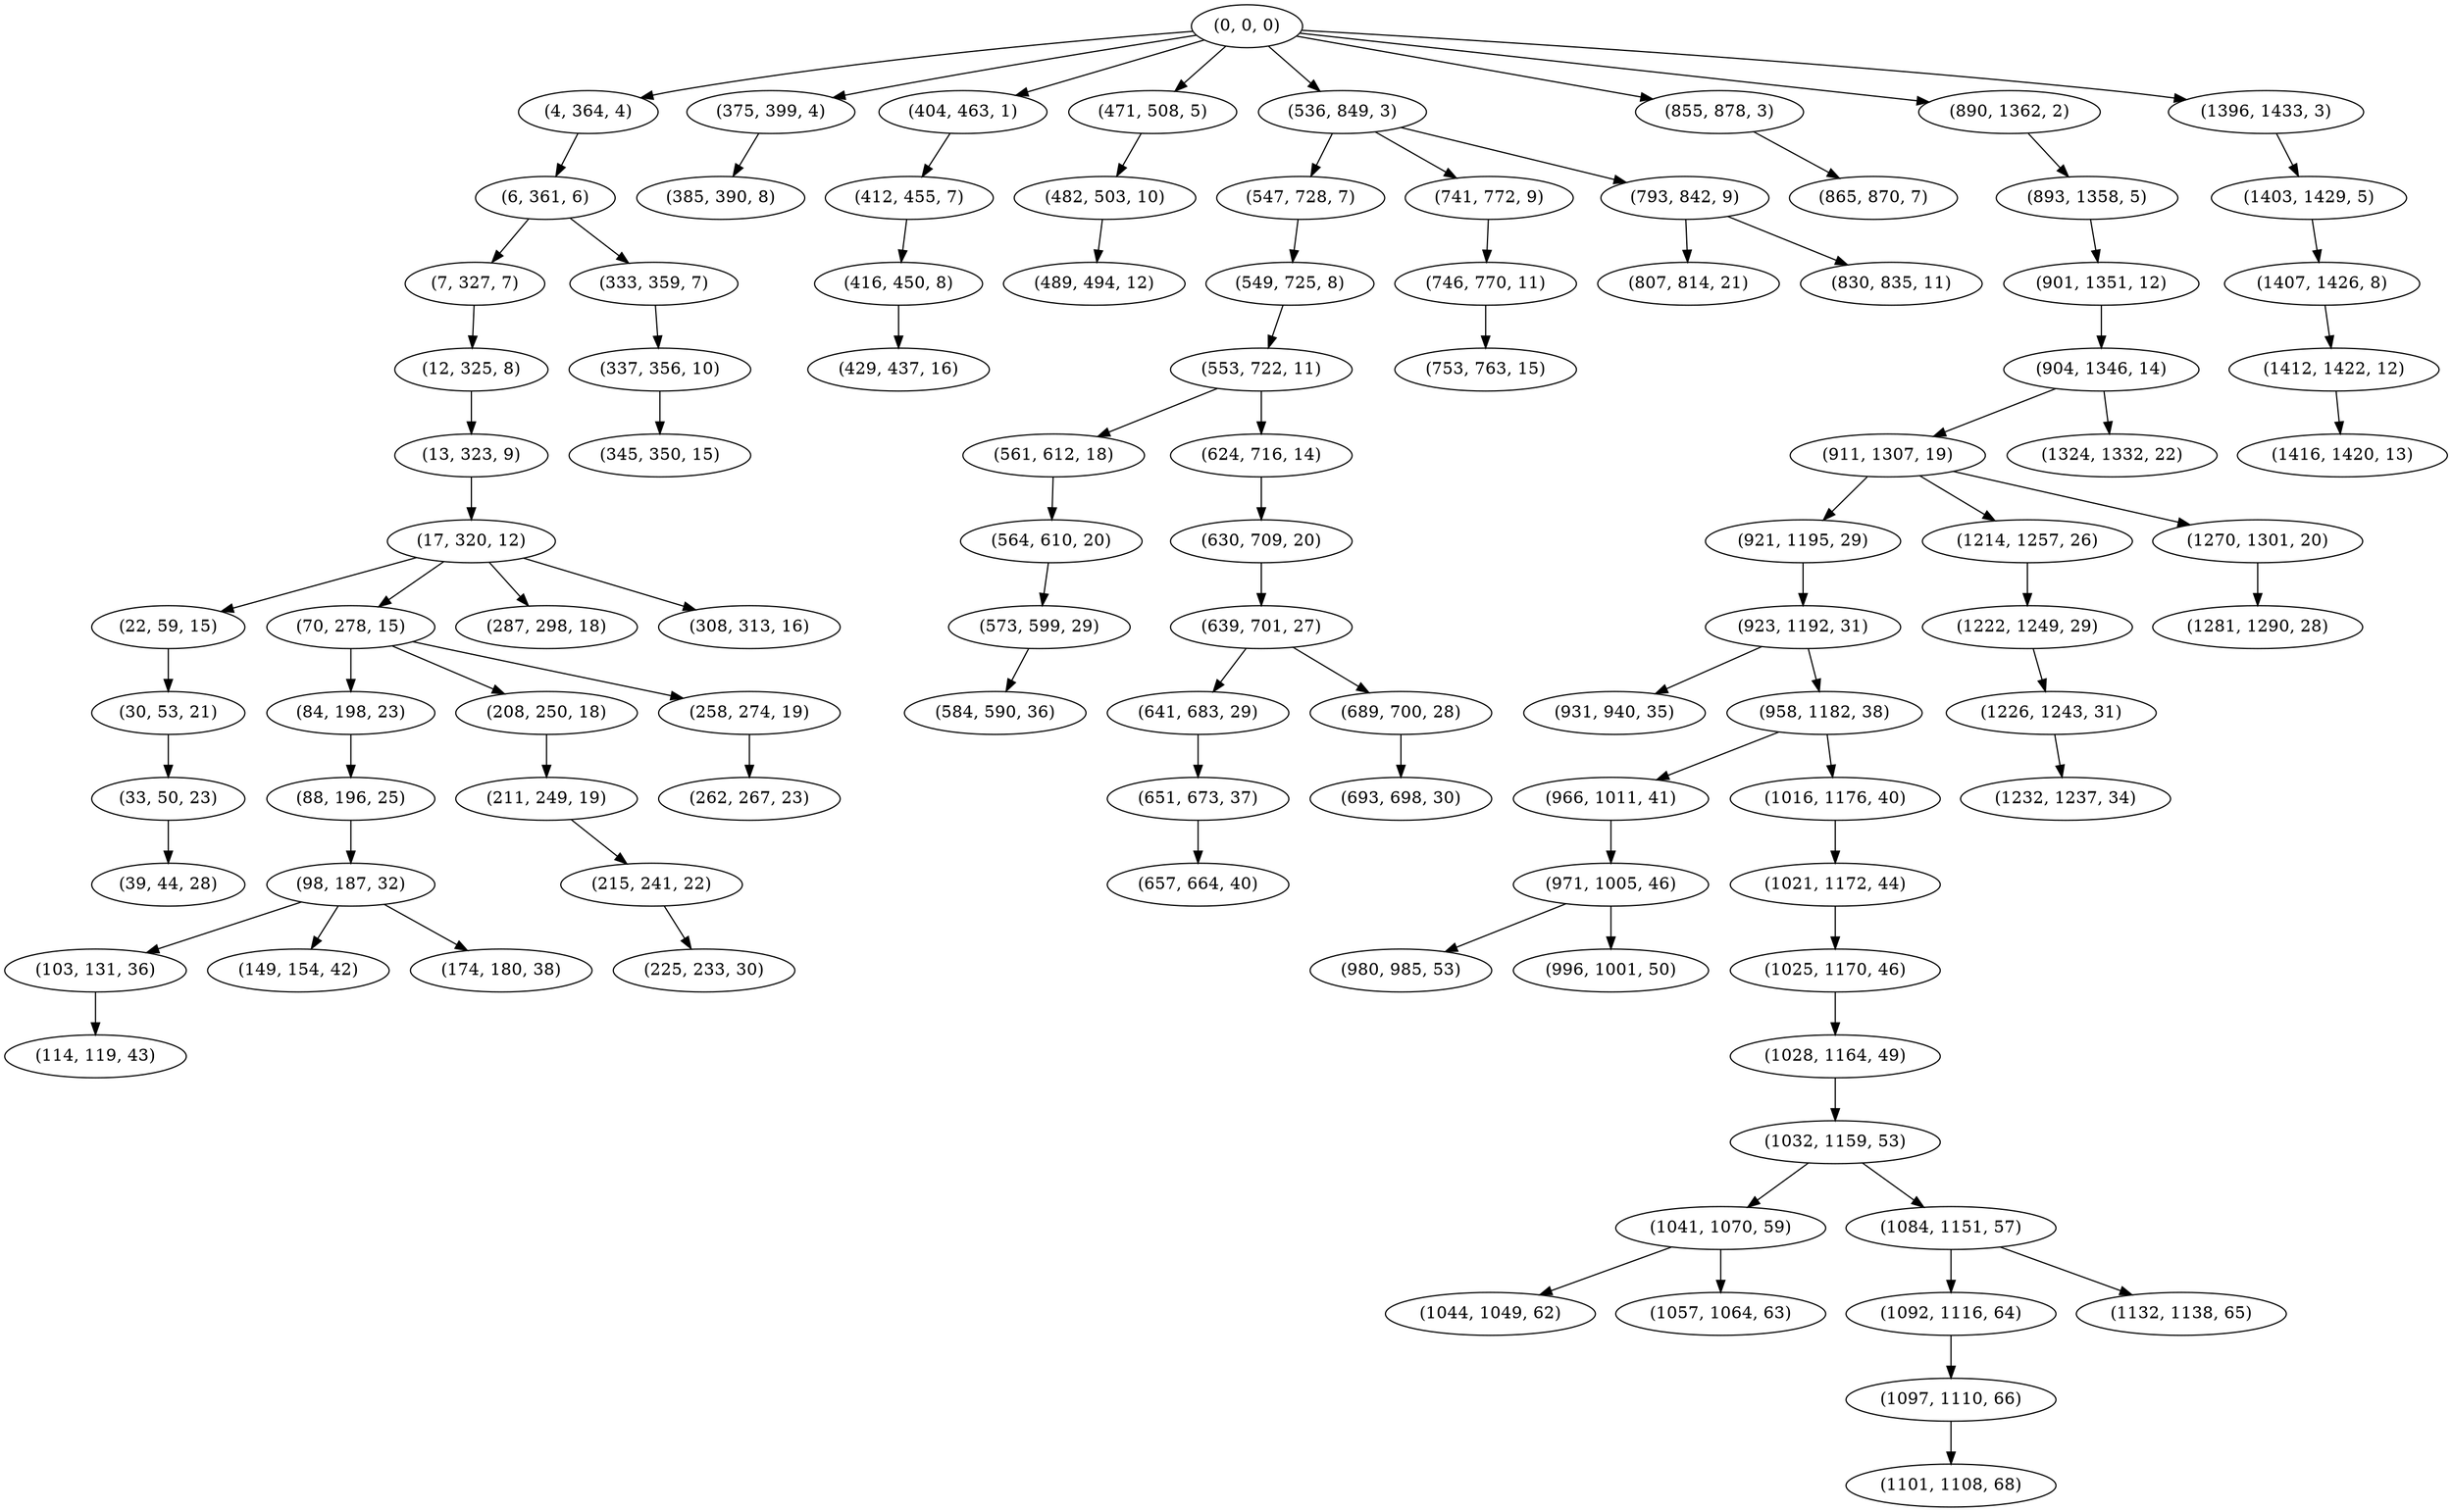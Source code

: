 digraph tree {
    "(0, 0, 0)";
    "(4, 364, 4)";
    "(6, 361, 6)";
    "(7, 327, 7)";
    "(12, 325, 8)";
    "(13, 323, 9)";
    "(17, 320, 12)";
    "(22, 59, 15)";
    "(30, 53, 21)";
    "(33, 50, 23)";
    "(39, 44, 28)";
    "(70, 278, 15)";
    "(84, 198, 23)";
    "(88, 196, 25)";
    "(98, 187, 32)";
    "(103, 131, 36)";
    "(114, 119, 43)";
    "(149, 154, 42)";
    "(174, 180, 38)";
    "(208, 250, 18)";
    "(211, 249, 19)";
    "(215, 241, 22)";
    "(225, 233, 30)";
    "(258, 274, 19)";
    "(262, 267, 23)";
    "(287, 298, 18)";
    "(308, 313, 16)";
    "(333, 359, 7)";
    "(337, 356, 10)";
    "(345, 350, 15)";
    "(375, 399, 4)";
    "(385, 390, 8)";
    "(404, 463, 1)";
    "(412, 455, 7)";
    "(416, 450, 8)";
    "(429, 437, 16)";
    "(471, 508, 5)";
    "(482, 503, 10)";
    "(489, 494, 12)";
    "(536, 849, 3)";
    "(547, 728, 7)";
    "(549, 725, 8)";
    "(553, 722, 11)";
    "(561, 612, 18)";
    "(564, 610, 20)";
    "(573, 599, 29)";
    "(584, 590, 36)";
    "(624, 716, 14)";
    "(630, 709, 20)";
    "(639, 701, 27)";
    "(641, 683, 29)";
    "(651, 673, 37)";
    "(657, 664, 40)";
    "(689, 700, 28)";
    "(693, 698, 30)";
    "(741, 772, 9)";
    "(746, 770, 11)";
    "(753, 763, 15)";
    "(793, 842, 9)";
    "(807, 814, 21)";
    "(830, 835, 11)";
    "(855, 878, 3)";
    "(865, 870, 7)";
    "(890, 1362, 2)";
    "(893, 1358, 5)";
    "(901, 1351, 12)";
    "(904, 1346, 14)";
    "(911, 1307, 19)";
    "(921, 1195, 29)";
    "(923, 1192, 31)";
    "(931, 940, 35)";
    "(958, 1182, 38)";
    "(966, 1011, 41)";
    "(971, 1005, 46)";
    "(980, 985, 53)";
    "(996, 1001, 50)";
    "(1016, 1176, 40)";
    "(1021, 1172, 44)";
    "(1025, 1170, 46)";
    "(1028, 1164, 49)";
    "(1032, 1159, 53)";
    "(1041, 1070, 59)";
    "(1044, 1049, 62)";
    "(1057, 1064, 63)";
    "(1084, 1151, 57)";
    "(1092, 1116, 64)";
    "(1097, 1110, 66)";
    "(1101, 1108, 68)";
    "(1132, 1138, 65)";
    "(1214, 1257, 26)";
    "(1222, 1249, 29)";
    "(1226, 1243, 31)";
    "(1232, 1237, 34)";
    "(1270, 1301, 20)";
    "(1281, 1290, 28)";
    "(1324, 1332, 22)";
    "(1396, 1433, 3)";
    "(1403, 1429, 5)";
    "(1407, 1426, 8)";
    "(1412, 1422, 12)";
    "(1416, 1420, 13)";
    "(0, 0, 0)" -> "(4, 364, 4)";
    "(0, 0, 0)" -> "(375, 399, 4)";
    "(0, 0, 0)" -> "(404, 463, 1)";
    "(0, 0, 0)" -> "(471, 508, 5)";
    "(0, 0, 0)" -> "(536, 849, 3)";
    "(0, 0, 0)" -> "(855, 878, 3)";
    "(0, 0, 0)" -> "(890, 1362, 2)";
    "(0, 0, 0)" -> "(1396, 1433, 3)";
    "(4, 364, 4)" -> "(6, 361, 6)";
    "(6, 361, 6)" -> "(7, 327, 7)";
    "(6, 361, 6)" -> "(333, 359, 7)";
    "(7, 327, 7)" -> "(12, 325, 8)";
    "(12, 325, 8)" -> "(13, 323, 9)";
    "(13, 323, 9)" -> "(17, 320, 12)";
    "(17, 320, 12)" -> "(22, 59, 15)";
    "(17, 320, 12)" -> "(70, 278, 15)";
    "(17, 320, 12)" -> "(287, 298, 18)";
    "(17, 320, 12)" -> "(308, 313, 16)";
    "(22, 59, 15)" -> "(30, 53, 21)";
    "(30, 53, 21)" -> "(33, 50, 23)";
    "(33, 50, 23)" -> "(39, 44, 28)";
    "(70, 278, 15)" -> "(84, 198, 23)";
    "(70, 278, 15)" -> "(208, 250, 18)";
    "(70, 278, 15)" -> "(258, 274, 19)";
    "(84, 198, 23)" -> "(88, 196, 25)";
    "(88, 196, 25)" -> "(98, 187, 32)";
    "(98, 187, 32)" -> "(103, 131, 36)";
    "(98, 187, 32)" -> "(149, 154, 42)";
    "(98, 187, 32)" -> "(174, 180, 38)";
    "(103, 131, 36)" -> "(114, 119, 43)";
    "(208, 250, 18)" -> "(211, 249, 19)";
    "(211, 249, 19)" -> "(215, 241, 22)";
    "(215, 241, 22)" -> "(225, 233, 30)";
    "(258, 274, 19)" -> "(262, 267, 23)";
    "(333, 359, 7)" -> "(337, 356, 10)";
    "(337, 356, 10)" -> "(345, 350, 15)";
    "(375, 399, 4)" -> "(385, 390, 8)";
    "(404, 463, 1)" -> "(412, 455, 7)";
    "(412, 455, 7)" -> "(416, 450, 8)";
    "(416, 450, 8)" -> "(429, 437, 16)";
    "(471, 508, 5)" -> "(482, 503, 10)";
    "(482, 503, 10)" -> "(489, 494, 12)";
    "(536, 849, 3)" -> "(547, 728, 7)";
    "(536, 849, 3)" -> "(741, 772, 9)";
    "(536, 849, 3)" -> "(793, 842, 9)";
    "(547, 728, 7)" -> "(549, 725, 8)";
    "(549, 725, 8)" -> "(553, 722, 11)";
    "(553, 722, 11)" -> "(561, 612, 18)";
    "(553, 722, 11)" -> "(624, 716, 14)";
    "(561, 612, 18)" -> "(564, 610, 20)";
    "(564, 610, 20)" -> "(573, 599, 29)";
    "(573, 599, 29)" -> "(584, 590, 36)";
    "(624, 716, 14)" -> "(630, 709, 20)";
    "(630, 709, 20)" -> "(639, 701, 27)";
    "(639, 701, 27)" -> "(641, 683, 29)";
    "(639, 701, 27)" -> "(689, 700, 28)";
    "(641, 683, 29)" -> "(651, 673, 37)";
    "(651, 673, 37)" -> "(657, 664, 40)";
    "(689, 700, 28)" -> "(693, 698, 30)";
    "(741, 772, 9)" -> "(746, 770, 11)";
    "(746, 770, 11)" -> "(753, 763, 15)";
    "(793, 842, 9)" -> "(807, 814, 21)";
    "(793, 842, 9)" -> "(830, 835, 11)";
    "(855, 878, 3)" -> "(865, 870, 7)";
    "(890, 1362, 2)" -> "(893, 1358, 5)";
    "(893, 1358, 5)" -> "(901, 1351, 12)";
    "(901, 1351, 12)" -> "(904, 1346, 14)";
    "(904, 1346, 14)" -> "(911, 1307, 19)";
    "(904, 1346, 14)" -> "(1324, 1332, 22)";
    "(911, 1307, 19)" -> "(921, 1195, 29)";
    "(911, 1307, 19)" -> "(1214, 1257, 26)";
    "(911, 1307, 19)" -> "(1270, 1301, 20)";
    "(921, 1195, 29)" -> "(923, 1192, 31)";
    "(923, 1192, 31)" -> "(931, 940, 35)";
    "(923, 1192, 31)" -> "(958, 1182, 38)";
    "(958, 1182, 38)" -> "(966, 1011, 41)";
    "(958, 1182, 38)" -> "(1016, 1176, 40)";
    "(966, 1011, 41)" -> "(971, 1005, 46)";
    "(971, 1005, 46)" -> "(980, 985, 53)";
    "(971, 1005, 46)" -> "(996, 1001, 50)";
    "(1016, 1176, 40)" -> "(1021, 1172, 44)";
    "(1021, 1172, 44)" -> "(1025, 1170, 46)";
    "(1025, 1170, 46)" -> "(1028, 1164, 49)";
    "(1028, 1164, 49)" -> "(1032, 1159, 53)";
    "(1032, 1159, 53)" -> "(1041, 1070, 59)";
    "(1032, 1159, 53)" -> "(1084, 1151, 57)";
    "(1041, 1070, 59)" -> "(1044, 1049, 62)";
    "(1041, 1070, 59)" -> "(1057, 1064, 63)";
    "(1084, 1151, 57)" -> "(1092, 1116, 64)";
    "(1084, 1151, 57)" -> "(1132, 1138, 65)";
    "(1092, 1116, 64)" -> "(1097, 1110, 66)";
    "(1097, 1110, 66)" -> "(1101, 1108, 68)";
    "(1214, 1257, 26)" -> "(1222, 1249, 29)";
    "(1222, 1249, 29)" -> "(1226, 1243, 31)";
    "(1226, 1243, 31)" -> "(1232, 1237, 34)";
    "(1270, 1301, 20)" -> "(1281, 1290, 28)";
    "(1396, 1433, 3)" -> "(1403, 1429, 5)";
    "(1403, 1429, 5)" -> "(1407, 1426, 8)";
    "(1407, 1426, 8)" -> "(1412, 1422, 12)";
    "(1412, 1422, 12)" -> "(1416, 1420, 13)";
}
